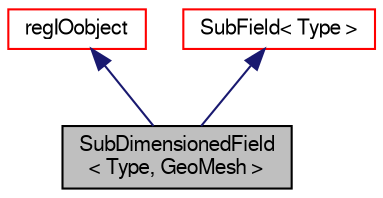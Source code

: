 digraph "SubDimensionedField&lt; Type, GeoMesh &gt;"
{
  bgcolor="transparent";
  edge [fontname="FreeSans",fontsize="10",labelfontname="FreeSans",labelfontsize="10"];
  node [fontname="FreeSans",fontsize="10",shape=record];
  Node10 [label="SubDimensionedField\l\< Type, GeoMesh \>",height=0.2,width=0.4,color="black", fillcolor="grey75", style="filled", fontcolor="black"];
  Node11 -> Node10 [dir="back",color="midnightblue",fontsize="10",style="solid",fontname="FreeSans"];
  Node11 [label="regIOobject",height=0.2,width=0.4,color="red",URL="$a26334.html",tooltip="regIOobject is an abstract class derived from IOobject to handle automatic object registration with t..."];
  Node18 -> Node10 [dir="back",color="midnightblue",fontsize="10",style="solid",fontname="FreeSans"];
  Node18 [label="SubField\< Type \>",height=0.2,width=0.4,color="red",URL="$a26470.html",tooltip="Pre-declare related SubField type. "];
}
